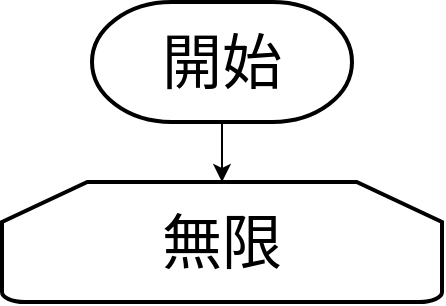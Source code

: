 <mxfile>
    <diagram id="kHnq3ZgaMYbbgMV1_VQy" name="ページ1">
        <mxGraphModel dx="1032" dy="1024" grid="1" gridSize="10" guides="1" tooltips="1" connect="1" arrows="1" fold="1" page="1" pageScale="1" pageWidth="1654" pageHeight="1169" math="0" shadow="0">
            <root>
                <mxCell id="0"/>
                <mxCell id="1" parent="0"/>
                <mxCell id="2" value="&lt;font style=&quot;font-size: 30px&quot;&gt;無限&lt;/font&gt;" style="strokeWidth=2;html=1;shape=mxgraph.flowchart.loop_limit;whiteSpace=wrap;" vertex="1" parent="1">
                    <mxGeometry x="40" y="120" width="220" height="60" as="geometry"/>
                </mxCell>
                <mxCell id="4" style="edgeStyle=none;html=1;exitX=0.5;exitY=1;exitDx=0;exitDy=0;exitPerimeter=0;entryX=0.5;entryY=0;entryDx=0;entryDy=0;entryPerimeter=0;fontSize=30;spacing=4;" edge="1" parent="1" source="3" target="2">
                    <mxGeometry relative="1" as="geometry"/>
                </mxCell>
                <mxCell id="3" value="&lt;font style=&quot;font-size: 30px;&quot;&gt;開始&lt;/font&gt;" style="strokeWidth=2;html=1;shape=mxgraph.flowchart.terminator;whiteSpace=wrap;fontSize=30;" vertex="1" parent="1">
                    <mxGeometry x="85" y="30" width="130" height="60" as="geometry"/>
                </mxCell>
            </root>
        </mxGraphModel>
    </diagram>
</mxfile>